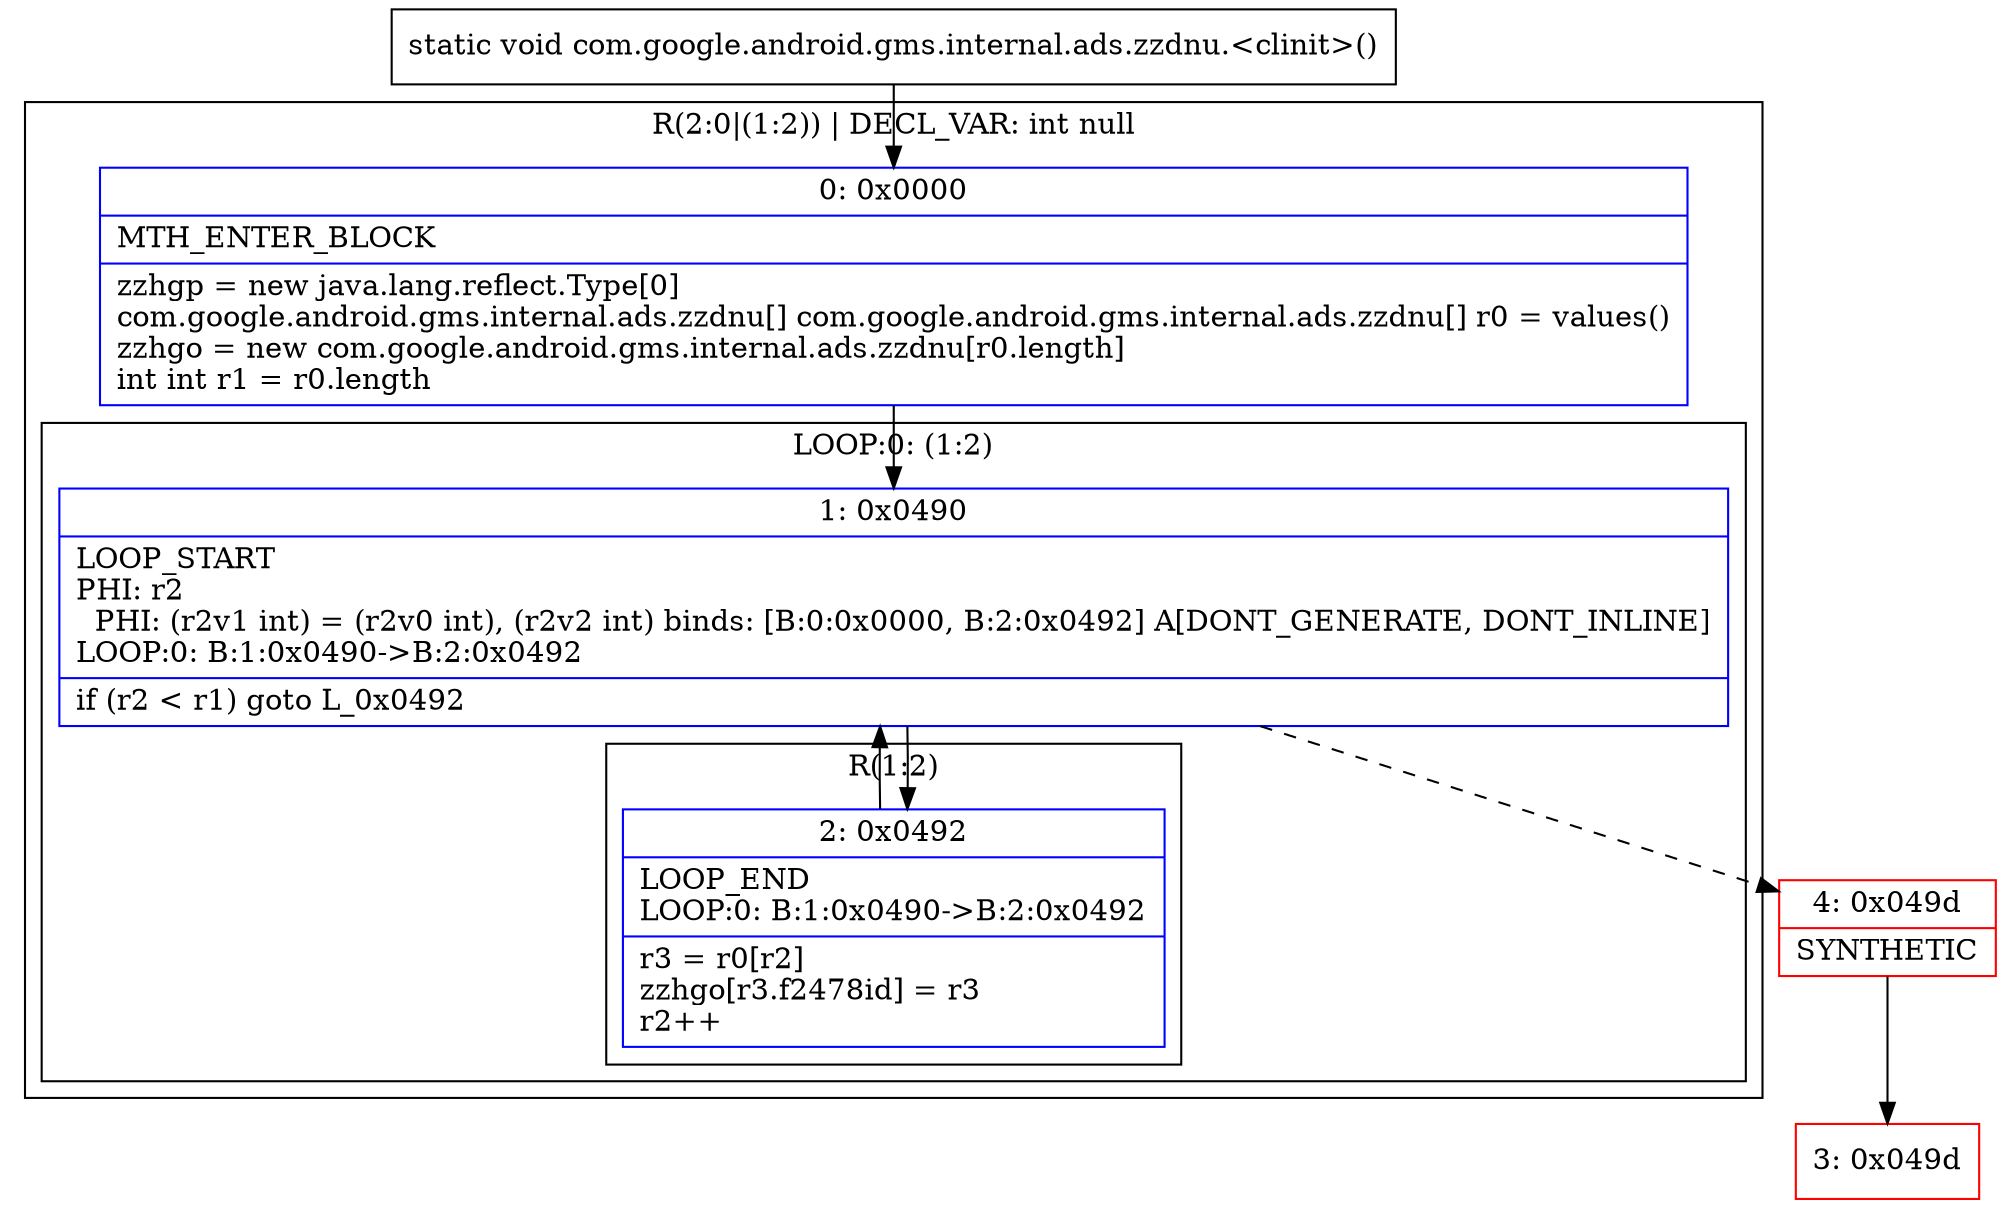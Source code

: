 digraph "CFG forcom.google.android.gms.internal.ads.zzdnu.\<clinit\>()V" {
subgraph cluster_Region_1250903282 {
label = "R(2:0|(1:2)) | DECL_VAR: int null\l";
node [shape=record,color=blue];
Node_0 [shape=record,label="{0\:\ 0x0000|MTH_ENTER_BLOCK\l|zzhgp = new java.lang.reflect.Type[0]\lcom.google.android.gms.internal.ads.zzdnu[] com.google.android.gms.internal.ads.zzdnu[] r0 = values()\lzzhgo = new com.google.android.gms.internal.ads.zzdnu[r0.length]\lint int r1 = r0.length\l}"];
subgraph cluster_LoopRegion_1581954152 {
label = "LOOP:0: (1:2)";
node [shape=record,color=blue];
Node_1 [shape=record,label="{1\:\ 0x0490|LOOP_START\lPHI: r2 \l  PHI: (r2v1 int) = (r2v0 int), (r2v2 int) binds: [B:0:0x0000, B:2:0x0492] A[DONT_GENERATE, DONT_INLINE]\lLOOP:0: B:1:0x0490\-\>B:2:0x0492\l|if (r2 \< r1) goto L_0x0492\l}"];
subgraph cluster_Region_119630427 {
label = "R(1:2)";
node [shape=record,color=blue];
Node_2 [shape=record,label="{2\:\ 0x0492|LOOP_END\lLOOP:0: B:1:0x0490\-\>B:2:0x0492\l|r3 = r0[r2]\lzzhgo[r3.f2478id] = r3\lr2++\l}"];
}
}
}
Node_3 [shape=record,color=red,label="{3\:\ 0x049d}"];
Node_4 [shape=record,color=red,label="{4\:\ 0x049d|SYNTHETIC\l}"];
MethodNode[shape=record,label="{static void com.google.android.gms.internal.ads.zzdnu.\<clinit\>() }"];
MethodNode -> Node_0;
Node_0 -> Node_1;
Node_1 -> Node_2;
Node_1 -> Node_4[style=dashed];
Node_2 -> Node_1;
Node_4 -> Node_3;
}

